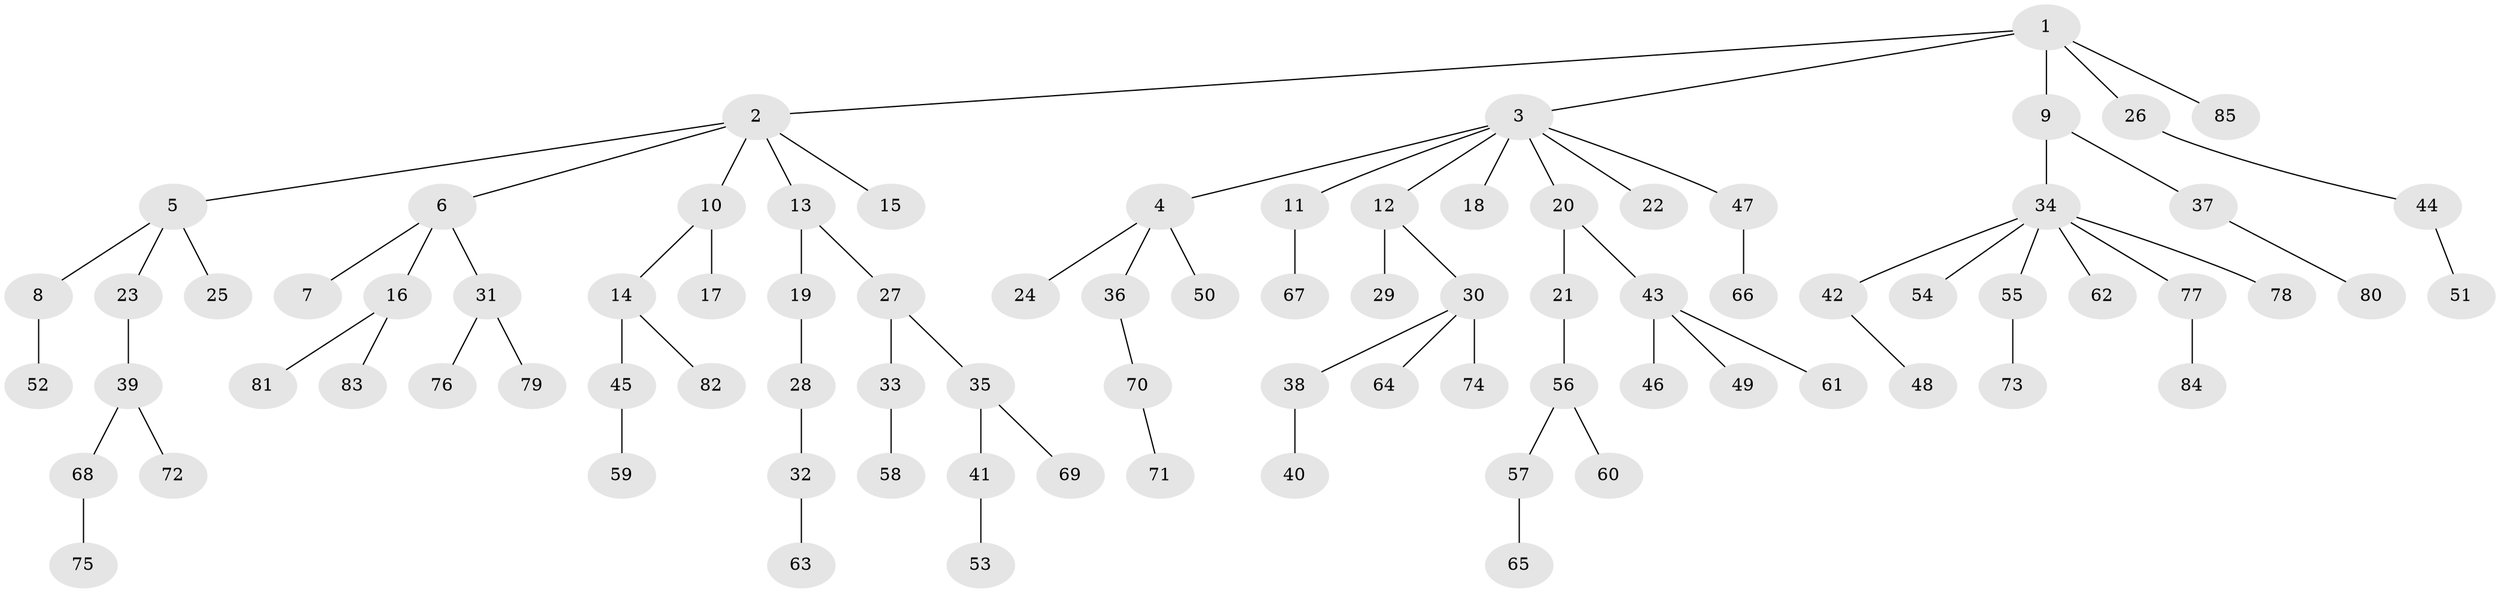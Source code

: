 // Generated by graph-tools (version 1.1) at 2025/02/03/09/25 03:02:17]
// undirected, 85 vertices, 84 edges
graph export_dot {
graph [start="1"]
  node [color=gray90,style=filled];
  1;
  2;
  3;
  4;
  5;
  6;
  7;
  8;
  9;
  10;
  11;
  12;
  13;
  14;
  15;
  16;
  17;
  18;
  19;
  20;
  21;
  22;
  23;
  24;
  25;
  26;
  27;
  28;
  29;
  30;
  31;
  32;
  33;
  34;
  35;
  36;
  37;
  38;
  39;
  40;
  41;
  42;
  43;
  44;
  45;
  46;
  47;
  48;
  49;
  50;
  51;
  52;
  53;
  54;
  55;
  56;
  57;
  58;
  59;
  60;
  61;
  62;
  63;
  64;
  65;
  66;
  67;
  68;
  69;
  70;
  71;
  72;
  73;
  74;
  75;
  76;
  77;
  78;
  79;
  80;
  81;
  82;
  83;
  84;
  85;
  1 -- 2;
  1 -- 3;
  1 -- 9;
  1 -- 26;
  1 -- 85;
  2 -- 5;
  2 -- 6;
  2 -- 10;
  2 -- 13;
  2 -- 15;
  3 -- 4;
  3 -- 11;
  3 -- 12;
  3 -- 18;
  3 -- 20;
  3 -- 22;
  3 -- 47;
  4 -- 24;
  4 -- 36;
  4 -- 50;
  5 -- 8;
  5 -- 23;
  5 -- 25;
  6 -- 7;
  6 -- 16;
  6 -- 31;
  8 -- 52;
  9 -- 34;
  9 -- 37;
  10 -- 14;
  10 -- 17;
  11 -- 67;
  12 -- 29;
  12 -- 30;
  13 -- 19;
  13 -- 27;
  14 -- 45;
  14 -- 82;
  16 -- 81;
  16 -- 83;
  19 -- 28;
  20 -- 21;
  20 -- 43;
  21 -- 56;
  23 -- 39;
  26 -- 44;
  27 -- 33;
  27 -- 35;
  28 -- 32;
  30 -- 38;
  30 -- 64;
  30 -- 74;
  31 -- 76;
  31 -- 79;
  32 -- 63;
  33 -- 58;
  34 -- 42;
  34 -- 54;
  34 -- 55;
  34 -- 62;
  34 -- 77;
  34 -- 78;
  35 -- 41;
  35 -- 69;
  36 -- 70;
  37 -- 80;
  38 -- 40;
  39 -- 68;
  39 -- 72;
  41 -- 53;
  42 -- 48;
  43 -- 46;
  43 -- 49;
  43 -- 61;
  44 -- 51;
  45 -- 59;
  47 -- 66;
  55 -- 73;
  56 -- 57;
  56 -- 60;
  57 -- 65;
  68 -- 75;
  70 -- 71;
  77 -- 84;
}
